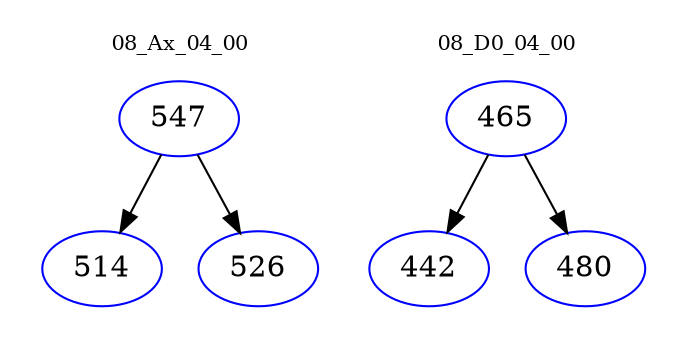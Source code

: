 digraph{
subgraph cluster_0 {
color = white
label = "08_Ax_04_00";
fontsize=10;
T0_547 [label="547", color="blue"]
T0_547 -> T0_514 [color="black"]
T0_514 [label="514", color="blue"]
T0_547 -> T0_526 [color="black"]
T0_526 [label="526", color="blue"]
}
subgraph cluster_1 {
color = white
label = "08_D0_04_00";
fontsize=10;
T1_465 [label="465", color="blue"]
T1_465 -> T1_442 [color="black"]
T1_442 [label="442", color="blue"]
T1_465 -> T1_480 [color="black"]
T1_480 [label="480", color="blue"]
}
}
